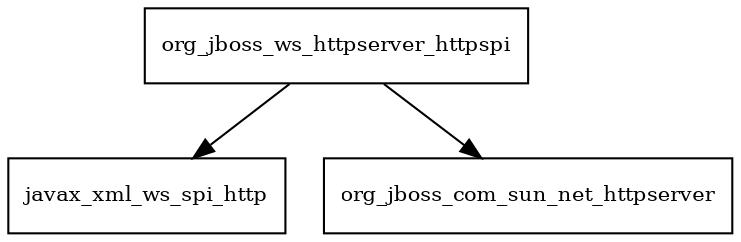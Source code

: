 digraph jaxws_jboss_httpserver_httpspi_1_0_1_GA_redhat_2_package_dependencies {
  node [shape = box, fontsize=10.0];
  org_jboss_ws_httpserver_httpspi -> javax_xml_ws_spi_http;
  org_jboss_ws_httpserver_httpspi -> org_jboss_com_sun_net_httpserver;
}
